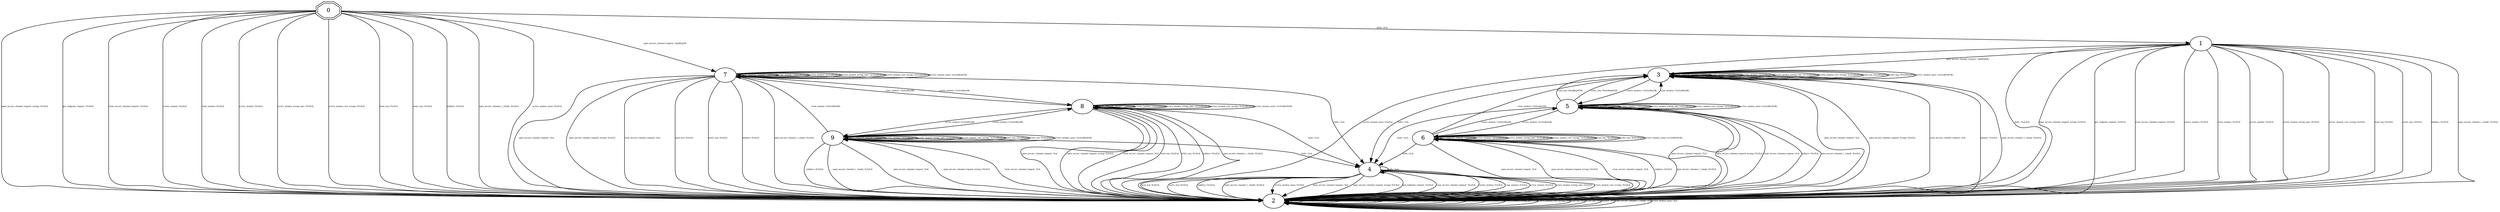 digraph "Automata" {
"0" [shape=doubleoctagon, style=filled, fillcolor=white, URL="0"];
"2" [shape=ellipse, style=filled, fillcolor=white, URL="2"];
"7" [shape=ellipse, style=filled, fillcolor=white, URL="7"];
"8" [shape=ellipse, style=filled, fillcolor=white, URL="8"];
"9" [shape=ellipse, style=filled, fillcolor=white, URL="9"];
"4" [shape=ellipse, style=filled, fillcolor=white, URL="4"];
"1" [shape=ellipse, style=filled, fillcolor=white, URL="1"];
"3" [shape=ellipse, style=filled, fillcolor=white, URL="3"];
"5" [shape=ellipse, style=filled, fillcolor=white, URL="5"];
"6" [shape=ellipse, style=filled, fillcolor=white, URL="6"];
"0" -> "1" [fontsize=5, label="hello / Ack,", URL="t0"];
"0" -> "7" [fontsize=5, label="open_secure_channel_request / OpnRepOK,", URL="t1"];
"0" -> "2" [fontsize=5, label="open_secure_channel_request_wrong / Err,Eof,", URL="t2"];
"0" -> "2" [fontsize=5, label="get_endpoint_request / Err,Eof,", URL="t3"];
"0" -> "2" [fontsize=5, label="close_secure_channel_request / Err,Eof,", URL="t4"];
"0" -> "2" [fontsize=5, label="create_session / Err,Eof,", URL="t5"];
"0" -> "2" [fontsize=5, label="close_session / Err,Eof,", URL="t6"];
"0" -> "2" [fontsize=5, label="active_session / Err,Eof,", URL="t7"];
"0" -> "2" [fontsize=5, label="active_session_wrong_user / Err,Eof,", URL="t8"];
"0" -> "2" [fontsize=5, label="active_session_cert_wrong / Err,Eof,", URL="t9"];
"0" -> "2" [fontsize=5, label="read_req / Err,Eof,", URL="t10"];
"0" -> "2" [fontsize=5, label="write_req / Err,Eof,", URL="t11"];
"0" -> "2" [fontsize=5, label="nullsize / Err,Eof,", URL="t12"];
"0" -> "2" [fontsize=5, label="open_secure_channel_c_chunk / Err,Eof,", URL="t13"];
"0" -> "2" [fontsize=5, label="active_session_anon / Err,Eof,", URL="t14"];
"2" -> "2" [fontsize=5, label="hello / Eof,", URL="t30"];
"2" -> "2" [fontsize=5, label="open_secure_channel_request / Eof,", URL="t31"];
"2" -> "2" [fontsize=5, label="open_secure_channel_request_wrong / Eof,", URL="t32"];
"2" -> "2" [fontsize=5, label="get_endpoint_request / Eof,", URL="t33"];
"2" -> "2" [fontsize=5, label="close_secure_channel_request / Eof,", URL="t34"];
"2" -> "2" [fontsize=5, label="create_session / Eof,", URL="t35"];
"2" -> "2" [fontsize=5, label="close_session / Eof,", URL="t36"];
"2" -> "2" [fontsize=5, label="active_session / Eof,", URL="t37"];
"2" -> "2" [fontsize=5, label="active_session_wrong_user / Eof,", URL="t38"];
"2" -> "2" [fontsize=5, label="active_session_cert_wrong / Eof,", URL="t39"];
"2" -> "2" [fontsize=5, label="read_req / Eof,", URL="t40"];
"2" -> "2" [fontsize=5, label="write_req / Eof,", URL="t41"];
"2" -> "2" [fontsize=5, label="nullsize / Eof,", URL="t42"];
"2" -> "2" [fontsize=5, label="open_secure_channel_c_chunk / Eof,", URL="t43"];
"2" -> "2" [fontsize=5, label="active_session_anon / Eof,", URL="t44"];
"7" -> "4" [fontsize=5, label="hello / Ack,", URL="t105"];
"7" -> "2" [fontsize=5, label="open_secure_channel_request / Eof,", URL="t106"];
"7" -> "2" [fontsize=5, label="open_secure_channel_request_wrong / Err,Eof,", URL="t107"];
"7" -> "7" [fontsize=5, label="get_endpoint_request / GepResOK,", URL="t108"];
"7" -> "2" [fontsize=5, label="close_secure_channel_request / Eof,", URL="t109"];
"7" -> "8" [fontsize=5, label="create_session / CreSesResOK,", URL="t110"];
"7" -> "7" [fontsize=5, label="close_session / CloSesResNOK,", URL="t111"];
"7" -> "7" [fontsize=5, label="active_session / AcSesResNOK,", URL="t112"];
"7" -> "7" [fontsize=5, label="active_session_wrong_user / AcSesResNOK,", URL="t113"];
"7" -> "7" [fontsize=5, label="active_session_cert_wrong / AcSesResNOK,", URL="t114"];
"7" -> "2" [fontsize=5, label="read_req / Err,Eof,", URL="t115"];
"7" -> "2" [fontsize=5, label="write_req / Err,Eof,", URL="t116"];
"7" -> "2" [fontsize=5, label="nullsize / Err,Eof,", URL="t117"];
"7" -> "2" [fontsize=5, label="open_secure_channel_c_chunk / Err,Eof,", URL="t118"];
"7" -> "7" [fontsize=5, label="active_session_anon / AcSesResNOK,", URL="t119"];
"8" -> "4" [fontsize=5, label="hello / Ack,", URL="t120"];
"8" -> "2" [fontsize=5, label="open_secure_channel_request / Eof,", URL="t121"];
"8" -> "2" [fontsize=5, label="open_secure_channel_request_wrong / Err,Eof,", URL="t122"];
"8" -> "8" [fontsize=5, label="get_endpoint_request / GepResOK,", URL="t123"];
"8" -> "2" [fontsize=5, label="close_secure_channel_request / Eof,", URL="t124"];
"8" -> "8" [fontsize=5, label="create_session / CreSesResOK,", URL="t125"];
"8" -> "7" [fontsize=5, label="close_session / CloSesResOK,", URL="t126"];
"8" -> "9" [fontsize=5, label="active_session / AcSesResOK,", URL="t127"];
"8" -> "8" [fontsize=5, label="active_session_wrong_user / AcSesResNOK,", URL="t128"];
"8" -> "8" [fontsize=5, label="active_session_cert_wrong / AcSesResNOK,", URL="t129"];
"8" -> "2" [fontsize=5, label="read_req / Err,Eof,", URL="t130"];
"8" -> "2" [fontsize=5, label="write_req / Err,Eof,", URL="t131"];
"8" -> "2" [fontsize=5, label="nullsize / Err,Eof,", URL="t132"];
"8" -> "2" [fontsize=5, label="open_secure_channel_c_chunk / Err,Eof,", URL="t133"];
"8" -> "8" [fontsize=5, label="active_session_anon / AcSesResNOK,", URL="t134"];
"9" -> "4" [fontsize=5, label="hello / Ack,", URL="t135"];
"9" -> "2" [fontsize=5, label="open_secure_channel_request / Eof,", URL="t136"];
"9" -> "2" [fontsize=5, label="open_secure_channel_request_wrong / Err,Eof,", URL="t137"];
"9" -> "9" [fontsize=5, label="get_endpoint_request / GepResOK,", URL="t138"];
"9" -> "2" [fontsize=5, label="close_secure_channel_request / Eof,", URL="t139"];
"9" -> "8" [fontsize=5, label="create_session / CreSesResOK,", URL="t140"];
"9" -> "7" [fontsize=5, label="close_session / CloSesResOK,", URL="t141"];
"9" -> "9" [fontsize=5, label="active_session / AcSesResNOK,", URL="t142"];
"9" -> "9" [fontsize=5, label="active_session_wrong_user / AcSesResNOK,", URL="t143"];
"9" -> "9" [fontsize=5, label="active_session_cert_wrong / AcSesResNOK,", URL="t144"];
"9" -> "9" [fontsize=5, label="read_req / ReadRepOK,", URL="t145"];
"9" -> "9" [fontsize=5, label="write_req / WriteRepOK,", URL="t146"];
"9" -> "2" [fontsize=5, label="nullsize / Err,Eof,", URL="t147"];
"9" -> "2" [fontsize=5, label="open_secure_channel_c_chunk / Err,Eof,", URL="t148"];
"9" -> "9" [fontsize=5, label="active_session_anon / AcSesResNOK,", URL="t149"];
"4" -> "4" [fontsize=5, label="hello / Ack,", URL="t60"];
"4" -> "2" [fontsize=5, label="open_secure_channel_request / Eof,", URL="t61"];
"4" -> "2" [fontsize=5, label="open_secure_channel_request_wrong / Err,Eof,", URL="t62"];
"4" -> "2" [fontsize=5, label="get_endpoint_request / Err,Eof,", URL="t63"];
"4" -> "2" [fontsize=5, label="close_secure_channel_request / Err,Eof,", URL="t64"];
"4" -> "2" [fontsize=5, label="create_session / Err,Eof,", URL="t65"];
"4" -> "2" [fontsize=5, label="close_session / Err,Eof,", URL="t66"];
"4" -> "2" [fontsize=5, label="active_session / Err,Eof,", URL="t67"];
"4" -> "2" [fontsize=5, label="active_session_wrong_user / Err,Eof,", URL="t68"];
"4" -> "2" [fontsize=5, label="active_session_cert_wrong / Err,Eof,", URL="t69"];
"4" -> "2" [fontsize=5, label="read_req / Err,Eof,", URL="t70"];
"4" -> "2" [fontsize=5, label="write_req / Err,Eof,", URL="t71"];
"4" -> "2" [fontsize=5, label="nullsize / Err,Eof,", URL="t72"];
"4" -> "2" [fontsize=5, label="open_secure_channel_c_chunk / Err,Eof,", URL="t73"];
"4" -> "2" [fontsize=5, label="active_session_anon / Err,Eof,", URL="t74"];
"1" -> "2" [fontsize=5, label="hello / Ack,Eof,", URL="t15"];
"1" -> "3" [fontsize=5, label="open_secure_channel_request / OpnRepOK,", URL="t16"];
"1" -> "2" [fontsize=5, label="open_secure_channel_request_wrong / Err,Eof,", URL="t17"];
"1" -> "2" [fontsize=5, label="get_endpoint_request / Err,Eof,", URL="t18"];
"1" -> "2" [fontsize=5, label="close_secure_channel_request / Err,Eof,", URL="t19"];
"1" -> "2" [fontsize=5, label="create_session / Err,Eof,", URL="t20"];
"1" -> "2" [fontsize=5, label="close_session / Err,Eof,", URL="t21"];
"1" -> "2" [fontsize=5, label="active_session / Err,Eof,", URL="t22"];
"1" -> "2" [fontsize=5, label="active_session_wrong_user / Err,Eof,", URL="t23"];
"1" -> "2" [fontsize=5, label="active_session_cert_wrong / Err,Eof,", URL="t24"];
"1" -> "2" [fontsize=5, label="read_req / Err,Eof,", URL="t25"];
"1" -> "2" [fontsize=5, label="write_req / Err,Eof,", URL="t26"];
"1" -> "2" [fontsize=5, label="nullsize / Err,Eof,", URL="t27"];
"1" -> "2" [fontsize=5, label="open_secure_channel_c_chunk / Err,Eof,", URL="t28"];
"1" -> "2" [fontsize=5, label="active_session_anon / Err,Eof,", URL="t29"];
"3" -> "4" [fontsize=5, label="hello / Ack,", URL="t45"];
"3" -> "2" [fontsize=5, label="open_secure_channel_request / Eof,", URL="t46"];
"3" -> "2" [fontsize=5, label="open_secure_channel_request_wrong / Err,Eof,", URL="t47"];
"3" -> "3" [fontsize=5, label="get_endpoint_request / GepResOK,", URL="t48"];
"3" -> "2" [fontsize=5, label="close_secure_channel_request / Eof,", URL="t49"];
"3" -> "5" [fontsize=5, label="create_session / CreSesResOK,", URL="t50"];
"3" -> "3" [fontsize=5, label="close_session / CloSesResNOK,", URL="t51"];
"3" -> "3" [fontsize=5, label="active_session / AcSesResNOK,", URL="t52"];
"3" -> "3" [fontsize=5, label="active_session_wrong_user / AcSesResNOK,", URL="t53"];
"3" -> "3" [fontsize=5, label="active_session_cert_wrong / AcSesResNOK,", URL="t54"];
"3" -> "3" [fontsize=5, label="read_req / ReadRepNOK,", URL="t55"];
"3" -> "3" [fontsize=5, label="write_req / WriteRepNOK,", URL="t56"];
"3" -> "2" [fontsize=5, label="nullsize / Err,Eof,", URL="t57"];
"3" -> "2" [fontsize=5, label="open_secure_channel_c_chunk / Err,Eof,", URL="t58"];
"3" -> "3" [fontsize=5, label="active_session_anon / AcSesResNOK,", URL="t59"];
"5" -> "4" [fontsize=5, label="hello / Ack,", URL="t75"];
"5" -> "2" [fontsize=5, label="open_secure_channel_request / Eof,", URL="t76"];
"5" -> "2" [fontsize=5, label="open_secure_channel_request_wrong / Err,Eof,", URL="t77"];
"5" -> "5" [fontsize=5, label="get_endpoint_request / GepResOK,", URL="t78"];
"5" -> "2" [fontsize=5, label="close_secure_channel_request / Eof,", URL="t79"];
"5" -> "5" [fontsize=5, label="create_session / CreSesResOK,", URL="t80"];
"5" -> "3" [fontsize=5, label="close_session / CloSesResOK,", URL="t81"];
"5" -> "6" [fontsize=5, label="active_session / AcSesResOK,", URL="t82"];
"5" -> "5" [fontsize=5, label="active_session_wrong_user / AcSesResNOK,", URL="t83"];
"5" -> "5" [fontsize=5, label="active_session_cert_wrong / AcSesResNOK,", URL="t84"];
"5" -> "3" [fontsize=5, label="read_req / ReadRepNOK,", URL="t85"];
"5" -> "3" [fontsize=5, label="write_req / WriteRepNOK,", URL="t86"];
"5" -> "2" [fontsize=5, label="nullsize / Err,Eof,", URL="t87"];
"5" -> "2" [fontsize=5, label="open_secure_channel_c_chunk / Err,Eof,", URL="t88"];
"5" -> "5" [fontsize=5, label="active_session_anon / AcSesResNOK,", URL="t89"];
"6" -> "4" [fontsize=5, label="hello / Ack,", URL="t90"];
"6" -> "2" [fontsize=5, label="open_secure_channel_request / Eof,", URL="t91"];
"6" -> "2" [fontsize=5, label="open_secure_channel_request_wrong / Err,Eof,", URL="t92"];
"6" -> "6" [fontsize=5, label="get_endpoint_request / GepResOK,", URL="t93"];
"6" -> "2" [fontsize=5, label="close_secure_channel_request / Eof,", URL="t94"];
"6" -> "5" [fontsize=5, label="create_session / CreSesResOK,", URL="t95"];
"6" -> "3" [fontsize=5, label="close_session / CloSesResOK,", URL="t96"];
"6" -> "6" [fontsize=5, label="active_session / AcSesResNOK,", URL="t97"];
"6" -> "6" [fontsize=5, label="active_session_wrong_user / AcSesResNOK,", URL="t98"];
"6" -> "6" [fontsize=5, label="active_session_cert_wrong / AcSesResNOK,", URL="t99"];
"6" -> "6" [fontsize=5, label="read_req / ReadRepOK,", URL="t100"];
"6" -> "6" [fontsize=5, label="write_req / WriteRepOK,", URL="t101"];
"6" -> "2" [fontsize=5, label="nullsize / Err,Eof,", URL="t102"];
"6" -> "2" [fontsize=5, label="open_secure_channel_c_chunk / Err,Eof,", URL="t103"];
"6" -> "6" [fontsize=5, label="active_session_anon / AcSesResNOK,", URL="t104"];
}